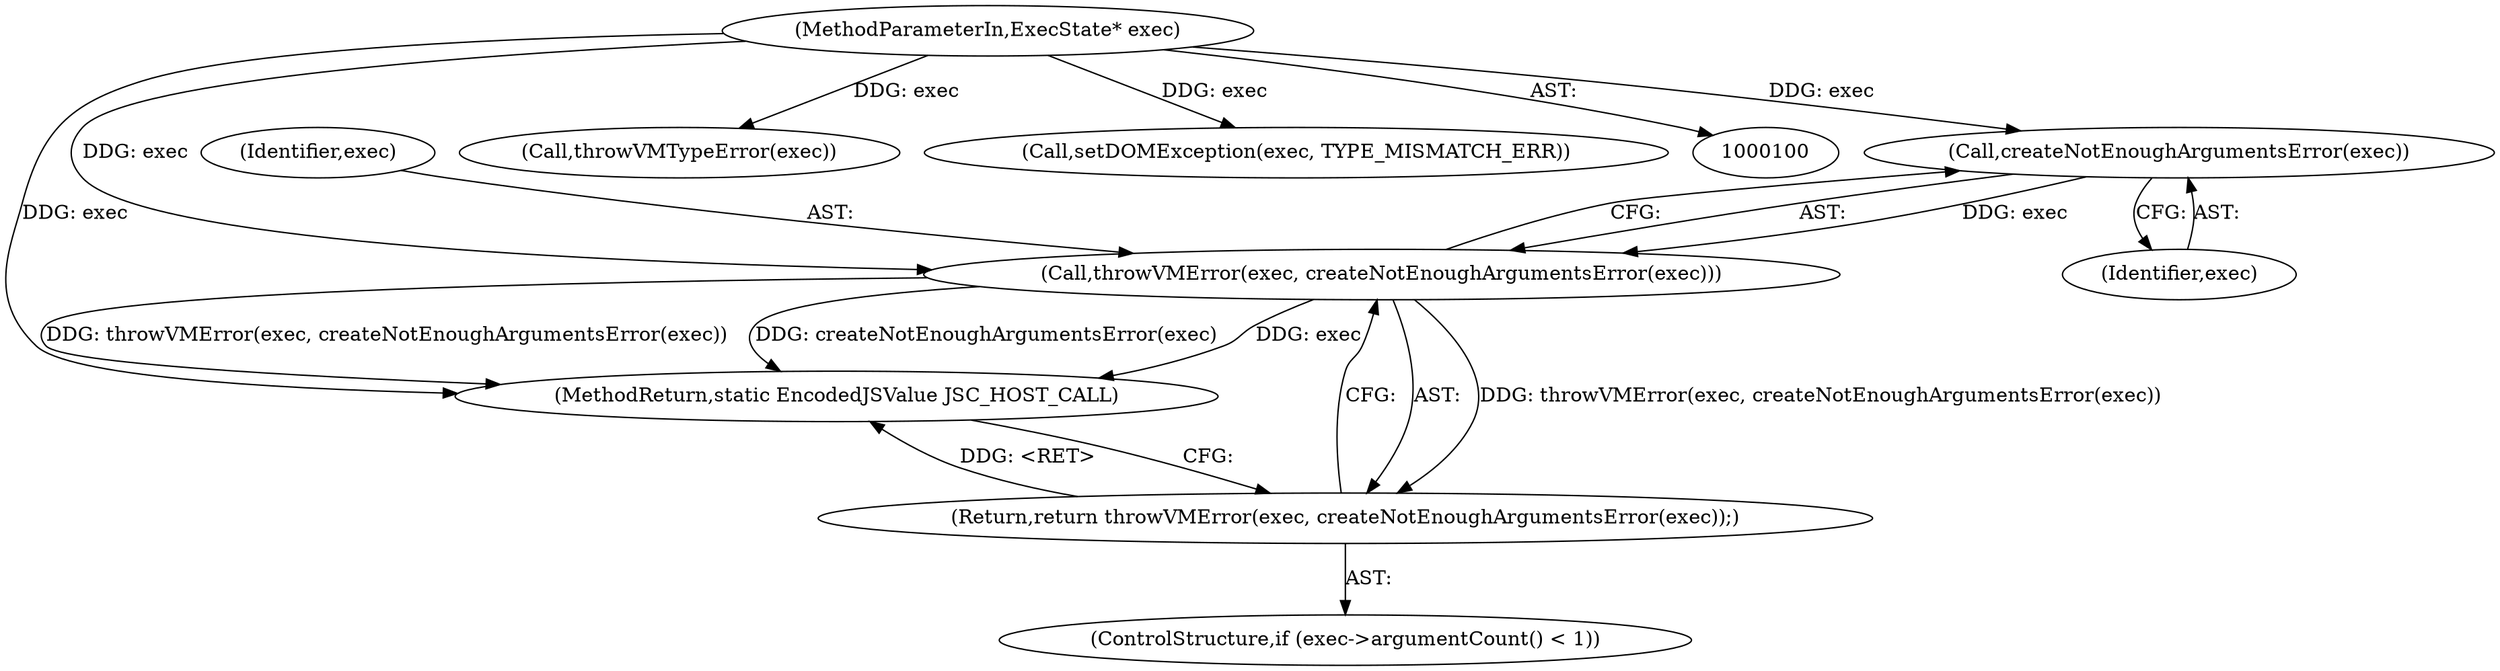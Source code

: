 digraph "0_Chrome_b944f670bb7a8a919daac497a4ea0536c954c201_46@API" {
"1000134" [label="(Call,createNotEnoughArgumentsError(exec))"];
"1000101" [label="(MethodParameterIn,ExecState* exec)"];
"1000132" [label="(Call,throwVMError(exec, createNotEnoughArgumentsError(exec)))"];
"1000131" [label="(Return,return throwVMError(exec, createNotEnoughArgumentsError(exec));)"];
"1000163" [label="(MethodReturn,static EncodedJSValue JSC_HOST_CALL)"];
"1000113" [label="(Call,throwVMTypeError(exec))"];
"1000144" [label="(Call,setDOMException(exec, TYPE_MISMATCH_ERR))"];
"1000133" [label="(Identifier,exec)"];
"1000132" [label="(Call,throwVMError(exec, createNotEnoughArgumentsError(exec)))"];
"1000135" [label="(Identifier,exec)"];
"1000127" [label="(ControlStructure,if (exec->argumentCount() < 1))"];
"1000101" [label="(MethodParameterIn,ExecState* exec)"];
"1000131" [label="(Return,return throwVMError(exec, createNotEnoughArgumentsError(exec));)"];
"1000134" [label="(Call,createNotEnoughArgumentsError(exec))"];
"1000134" -> "1000132"  [label="AST: "];
"1000134" -> "1000135"  [label="CFG: "];
"1000135" -> "1000134"  [label="AST: "];
"1000132" -> "1000134"  [label="CFG: "];
"1000134" -> "1000132"  [label="DDG: exec"];
"1000101" -> "1000134"  [label="DDG: exec"];
"1000101" -> "1000100"  [label="AST: "];
"1000101" -> "1000163"  [label="DDG: exec"];
"1000101" -> "1000113"  [label="DDG: exec"];
"1000101" -> "1000132"  [label="DDG: exec"];
"1000101" -> "1000144"  [label="DDG: exec"];
"1000132" -> "1000131"  [label="AST: "];
"1000133" -> "1000132"  [label="AST: "];
"1000131" -> "1000132"  [label="CFG: "];
"1000132" -> "1000163"  [label="DDG: exec"];
"1000132" -> "1000163"  [label="DDG: throwVMError(exec, createNotEnoughArgumentsError(exec))"];
"1000132" -> "1000163"  [label="DDG: createNotEnoughArgumentsError(exec)"];
"1000132" -> "1000131"  [label="DDG: throwVMError(exec, createNotEnoughArgumentsError(exec))"];
"1000131" -> "1000127"  [label="AST: "];
"1000163" -> "1000131"  [label="CFG: "];
"1000131" -> "1000163"  [label="DDG: <RET>"];
}

